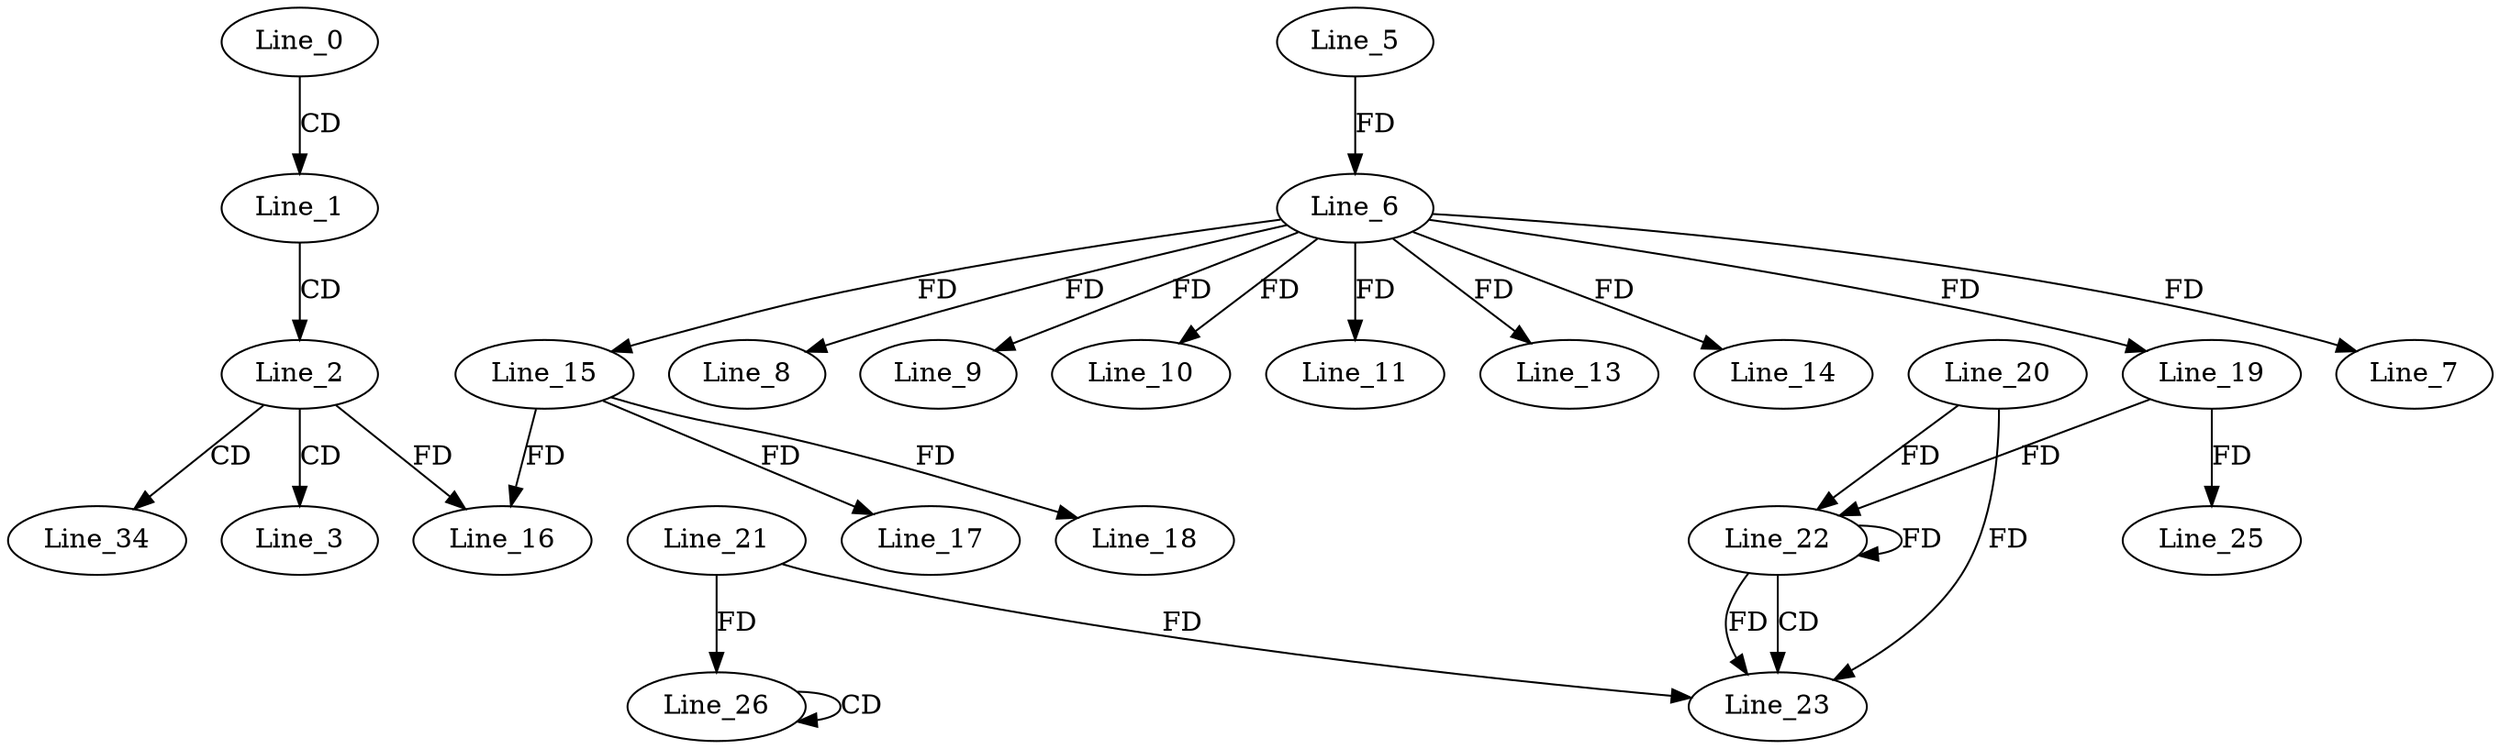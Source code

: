 digraph G {
  Line_0;
  Line_1;
  Line_2;
  Line_3;
  Line_5;
  Line_6;
  Line_6;
  Line_7;
  Line_8;
  Line_9;
  Line_10;
  Line_11;
  Line_13;
  Line_14;
  Line_15;
  Line_15;
  Line_16;
  Line_17;
  Line_18;
  Line_19;
  Line_22;
  Line_20;
  Line_22;
  Line_19;
  Line_22;
  Line_23;
  Line_21;
  Line_25;
  Line_26;
  Line_26;
  Line_34;
  Line_0 -> Line_1 [ label="CD" ];
  Line_1 -> Line_2 [ label="CD" ];
  Line_2 -> Line_3 [ label="CD" ];
  Line_5 -> Line_6 [ label="FD" ];
  Line_6 -> Line_7 [ label="FD" ];
  Line_6 -> Line_8 [ label="FD" ];
  Line_6 -> Line_9 [ label="FD" ];
  Line_6 -> Line_10 [ label="FD" ];
  Line_6 -> Line_11 [ label="FD" ];
  Line_6 -> Line_13 [ label="FD" ];
  Line_6 -> Line_14 [ label="FD" ];
  Line_6 -> Line_15 [ label="FD" ];
  Line_15 -> Line_16 [ label="FD" ];
  Line_2 -> Line_16 [ label="FD" ];
  Line_15 -> Line_17 [ label="FD" ];
  Line_15 -> Line_18 [ label="FD" ];
  Line_6 -> Line_19 [ label="FD" ];
  Line_22 -> Line_22 [ label="FD" ];
  Line_20 -> Line_22 [ label="FD" ];
  Line_19 -> Line_22 [ label="FD" ];
  Line_22 -> Line_23 [ label="CD" ];
  Line_21 -> Line_23 [ label="FD" ];
  Line_22 -> Line_23 [ label="FD" ];
  Line_20 -> Line_23 [ label="FD" ];
  Line_19 -> Line_25 [ label="FD" ];
  Line_26 -> Line_26 [ label="CD" ];
  Line_21 -> Line_26 [ label="FD" ];
  Line_2 -> Line_34 [ label="CD" ];
}
